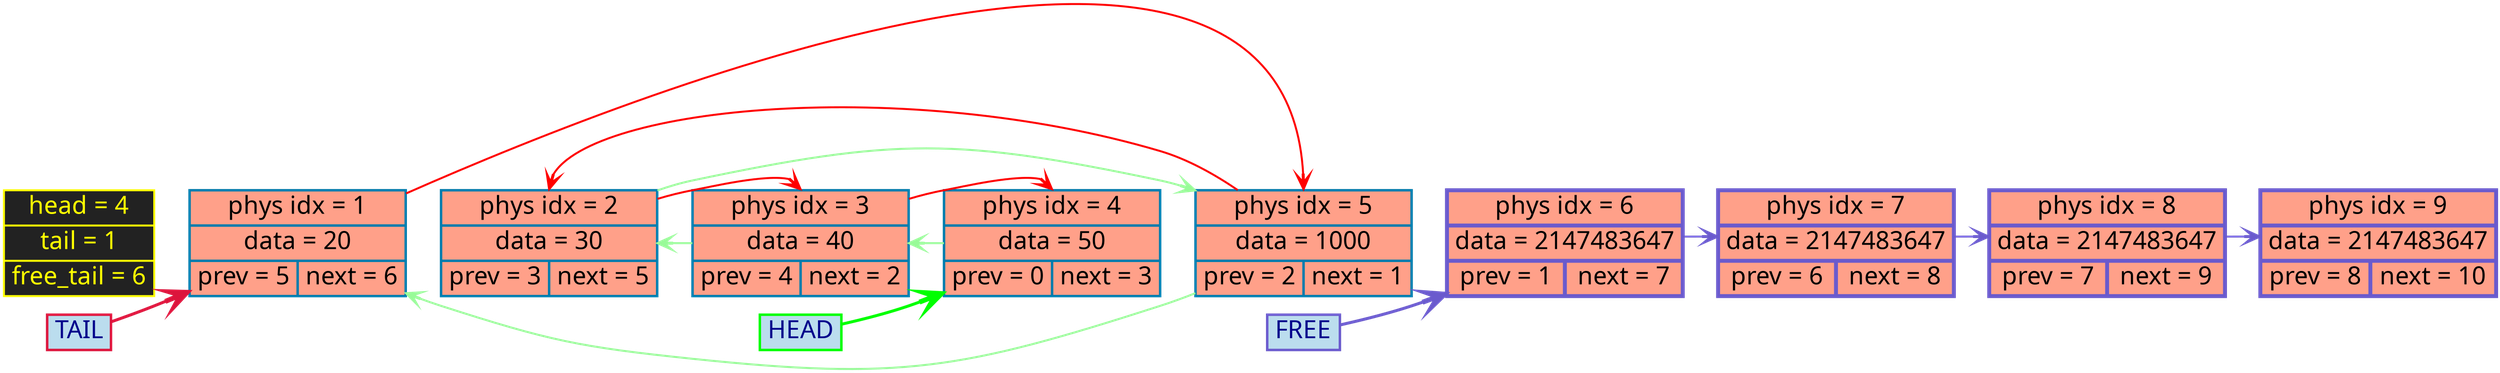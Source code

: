 digraph G {
rankdir=LR
bgcolor="transparent"
	node [shape=record, style="filled", fillcolor="#FFA089", fontcolor="black", color="#007CAD", penwidth=2.5, fontname="Tahoma", fontsize=25];

edge [color="#2d714f", arrowsize=1, penwidth=5, arrowhead="vee", style="bold"];
node0 [label="head = 4 | tail = 1 | free_tail = 6", shape=record, style="filled", fillcolor="#222222", fontcolor="yellow", color="yellow", penwidth=2];
	node1 [label="phys idx = 1 | data = 20 | {prev = 5 | next = 6} "];
	node2 [label="phys idx = 2 | data = 30 | {prev = 3 | next = 5} "];
	node3 [label="phys idx = 3 | data = 40 | {prev = 4 | next = 2} "];
	node4 [label="phys idx = 4 | data = 50 | {prev = 0 | next = 3} "];
	node5 [label="phys idx = 5 | data = 1000 | {prev = 2 | next = 1} "];
	node6 [label="phys idx = 6 | data = 2147483647 | {prev = 1 | next = 7} "];
	node7 [label="phys idx = 7 | data = 2147483647 | {prev = 6 | next = 8} "];
	node8 [label="phys idx = 8 | data = 2147483647 | {prev = 7 | next = 9} "];
	node9 [label="phys idx = 9 | data = 2147483647 | {prev = 8 | next = 10} "];

head_label      [shape=box, label="HEAD", style="filled", fillcolor="#BBDDEE", color="lime", fontcolor="darkblue"];
tail_label      [shape=box, label="TAIL", style="filled", fillcolor="#BBDDEE", color="#DC143C",   fontcolor="darkblue"];
free_head_label [shape=box, label="FREE", style="filled", fillcolor="#BBDDEE", color="#6A5ACD",   fontcolor="darkblue"];
head_label      -> node4 [color="lime", arrowsize=2.5, penwidth=3];
tail_label      -> node1 [color="#DC143C"  , arrowsize=2.5, penwidth=3];
free_head_label -> node6 [color="#6A5ACD"  , arrowsize=2.5, penwidth=3];
node0 -> node1[style=invis, weight = 100000]	node1 -> node2 -> node3 -> node4 -> node5 -> node6 -> node7 -> node8 -> node9[style=invis, weight=1000000];
	node4 -> node3 -> node2 -> node5 -> node1[color="#98FB98", arrowsize=1.5, penwidth=2, weight=100000];

	node6 -> node7 -> node8 -> node9[color="#6A5ACD", arrowsize=1.5, penwidth=2, weight=100000];

	node6[color = "#6A5ACD", penwidth=4];
	node7[color = "#6A5ACD", penwidth=4];
	node8[color = "#6A5ACD", penwidth=4];
	node9[color = "#6A5ACD", penwidth=4];
node1 -> node5 -> node2 -> node3 -> node4[color="red", arrowsize=1.5, penwidth=2, weight=100000, headport=n];

}